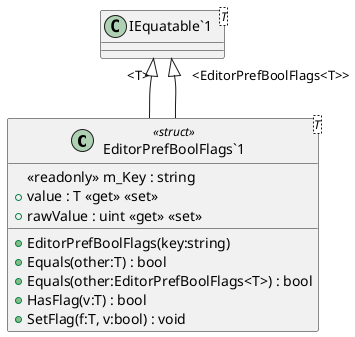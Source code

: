 @startuml
class "EditorPrefBoolFlags`1"<T> <<struct>> {
    <<readonly>> m_Key : string
    + value : T <<get>> <<set>>
    + rawValue : uint <<get>> <<set>>
    + EditorPrefBoolFlags(key:string)
    + Equals(other:T) : bool
    + Equals(other:EditorPrefBoolFlags<T>) : bool
    + HasFlag(v:T) : bool
    + SetFlag(f:T, v:bool) : void
}
class "IEquatable`1"<T> {
}
"IEquatable`1" "<T>" <|-- "EditorPrefBoolFlags`1"
"IEquatable`1" "<EditorPrefBoolFlags<T>>" <|-- "EditorPrefBoolFlags`1"
@enduml
